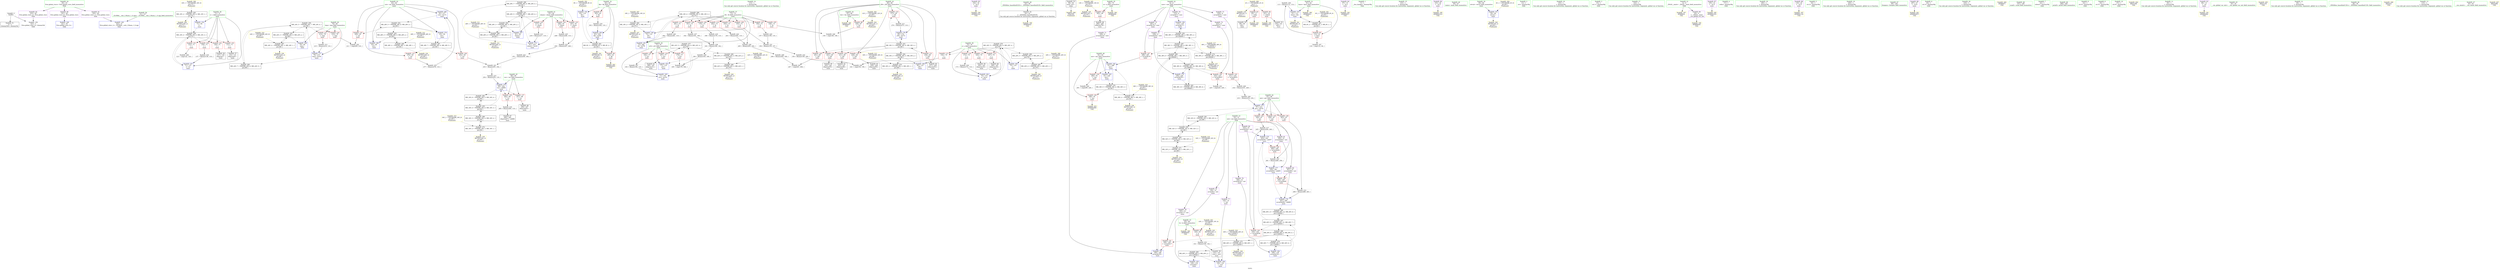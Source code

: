 digraph "SVFG" {
	label="SVFG";

	Node0x55fb42111d40 [shape=record,color=grey,label="{NodeID: 0\nNullPtr}"];
	Node0x55fb42111d40 -> Node0x55fb42112150[style=solid];
	Node0x55fb42111d40 -> Node0x55fb42141780[style=solid];
	Node0x55fb42156a00 [shape=record,color=black,label="{NodeID: 263\nMR_16V_2 = PHI(MR_16V_4, MR_16V_1, )\npts\{72 \}\n}"];
	Node0x55fb42156a00 -> Node0x55fb42141af0[style=dashed];
	Node0x55fb42156a00 -> Node0x55fb42165620[style=dashed];
	Node0x55fb42143010 [shape=record,color=blue,label="{NodeID: 180\n83\<--277\ncnt\<--inc73\nmain\n}"];
	Node0x55fb42143010 -> Node0x55fb42153300[style=dashed];
	Node0x55fb4213a8b0 [shape=record,color=red,label="{NodeID: 97\n302\<--63\n\<--kk\nmain\n}"];
	Node0x55fb4213a8b0 -> Node0x55fb42146830[style=solid];
	Node0x55fb421167d0 [shape=record,color=green,label="{NodeID: 14\n114\<--1\n\<--dummyObj\nCan only get source location for instruction, argument, global var or function.}"];
	Node0x55fb4215b400 [shape=record,color=black,label="{NodeID: 277\nMR_22V_5 = PHI(MR_22V_6, MR_22V_4, )\npts\{78 \}\n}"];
	Node0x55fb4215b400 -> Node0x55fb4213fc50[style=dashed];
	Node0x55fb4215b400 -> Node0x55fb4213fd20[style=dashed];
	Node0x55fb4215b400 -> Node0x55fb4213fdf0[style=dashed];
	Node0x55fb4215b400 -> Node0x55fb421423e0[style=dashed];
	Node0x55fb4215b400 -> Node0x55fb4215f500[style=dashed];
	Node0x55fb4213dd00 [shape=record,color=yellow,style=double,label="{NodeID: 194\nAPARM(102)\nCS[]}"];
	Node0x55fb4213b410 [shape=record,color=red,label="{NodeID: 111\n204\<--73\n\<--i8\nmain\n}"];
	Node0x55fb4213b410 -> Node0x55fb42147430[style=solid];
	Node0x55fb421398a0 [shape=record,color=green,label="{NodeID: 28\n43\<--49\n_ZNSt8ios_base4InitD1Ev\<--_ZNSt8ios_base4InitD1Ev_field_insensitive\n}"];
	Node0x55fb421398a0 -> Node0x55fb42112220[style=solid];
	Node0x55fb4215fa00 [shape=record,color=black,label="{NodeID: 291\nMR_24V_3 = PHI(MR_24V_5, MR_24V_2, )\npts\{80 \}\n}"];
	Node0x55fb4215fa00 -> Node0x55fb421424b0[style=dashed];
	Node0x55fb4215fa00 -> Node0x55fb42158200[style=dashed];
	Node0x55fb4213e760 [shape=record,color=yellow,style=double,label="{NodeID: 208\nFRet(58)\nFun[main]}"];
	Node0x55fb421402d0 [shape=record,color=red,label="{NodeID: 125\n209\<--83\n\<--cnt\nmain\n}"];
	Node0x55fb421402d0 -> Node0x55fb42148c30[style=solid];
	Node0x55fb4213a300 [shape=record,color=green,label="{NodeID: 42\n83\<--84\ncnt\<--cnt_field_insensitive\nmain\n}"];
	Node0x55fb4213a300 -> Node0x55fb421402d0[style=solid];
	Node0x55fb4213a300 -> Node0x55fb421403a0[style=solid];
	Node0x55fb4213a300 -> Node0x55fb42140470[style=solid];
	Node0x55fb4213a300 -> Node0x55fb42142650[style=solid];
	Node0x55fb4213a300 -> Node0x55fb421427f0[style=solid];
	Node0x55fb4213a300 -> Node0x55fb42143010[style=solid];
	Node0x55fb42163180 [shape=record,color=yellow,style=double,label="{NodeID: 305\n14V_1 = ENCHI(MR_14V_0)\npts\{70 \}\nFun[main]}"];
	Node0x55fb42163180 -> Node0x55fb4213ab20[style=dashed];
	Node0x55fb42163180 -> Node0x55fb42165540[style=dashed];
	Node0x55fb42146e30 [shape=record,color=grey,label="{NodeID: 222\n251 = Binary(250, 160, )\n}"];
	Node0x55fb42146e30 -> Node0x55fb42146cb0[style=solid];
	Node0x55fb42140e30 [shape=record,color=red,label="{NodeID: 139\n290\<--91\n\<--ans\nmain\n}"];
	Node0x55fb42140e30 -> Node0x55fb42148f30[style=solid];
	Node0x55fb4213ba70 [shape=record,color=black,label="{NodeID: 56\n127\<--126\nidxprom\<--\nmain\n}"];
	Node0x55fb42157520 [shape=record,color=yellow,style=double,label="{NodeID: 319\nRETMU(2V_1)\npts\{1 \}\nFun[main]}"];
	Node0x55fb42148330 [shape=record,color=grey,label="{NodeID: 236\n113 = Binary(112, 114, )\n}"];
	Node0x55fb42148330 -> Node0x55fb42141a20[style=solid];
	Node0x55fb42141a20 [shape=record,color=blue,label="{NodeID: 153\n61\<--113\nkase\<--dec\nmain\n}"];
	Node0x55fb42141a20 -> Node0x55fb42156000[style=dashed];
	Node0x55fb42141a20 -> Node0x55fb421651c0[style=dashed];
	Node0x55fb4213c5d0 [shape=record,color=purple,label="{NodeID: 70\n133\<--8\narrayidx7\<--now\nmain\n}"];
	Node0x55fb4213c5d0 -> Node0x55fb42141c90[style=solid];
	Node0x55fb42165c40 [shape=record,color=yellow,style=double,label="{NodeID: 333\nRETMU(30V_2)\npts\{86 \}\nFun[main]}"];
	Node0x55fb42152900 [shape=record,color=black,label="{NodeID: 250\nMR_24V_5 = PHI(MR_24V_7, MR_24V_4, )\npts\{80 \}\n}"];
	Node0x55fb42152900 -> Node0x55fb4213fec0[style=dashed];
	Node0x55fb42152900 -> Node0x55fb4213ff90[style=dashed];
	Node0x55fb42152900 -> Node0x55fb421428c0[style=dashed];
	Node0x55fb42152900 -> Node0x55fb4215dc00[style=dashed];
	Node0x55fb42152900 -> Node0x55fb4215fa00[style=dashed];
	Node0x55fb42142580 [shape=record,color=blue,label="{NodeID: 167\n81\<--94\nshaon\<--\nmain\n}"];
	Node0x55fb42142580 -> Node0x55fb42152e00[style=dashed];
	Node0x55fb4213d130 [shape=record,color=purple,label="{NodeID: 84\n97\<--15\n\<--.str.1\nmain\n}"];
	Node0x55fb4213d130 -> Node0x55fb4213db60[style=solid];
	Node0x55fb42133af0 [shape=record,color=green,label="{NodeID: 1\n7\<--1\n__dso_handle\<--dummyObj\nGlob }"];
	Node0x55fb42157710 [shape=record,color=black,label="{NodeID: 264\nMR_18V_2 = PHI(MR_18V_4, MR_18V_1, )\npts\{74 \}\n}"];
	Node0x55fb42157710 -> Node0x55fb42141f00[style=dashed];
	Node0x55fb42157710 -> Node0x55fb42165700[style=dashed];
	Node0x55fb421430e0 [shape=record,color=blue,label="{NodeID: 181\n73\<--282\ni8\<--inc76\nmain\n}"];
	Node0x55fb421430e0 -> Node0x55fb4215eb00[style=dashed];
	Node0x55fb4213a980 [shape=record,color=red,label="{NodeID: 98\n140\<--65\n\<--b\nmain\n}"];
	Node0x55fb4213a980 -> Node0x55fb42147eb0[style=solid];
	Node0x55fb421168a0 [shape=record,color=green,label="{NodeID: 15\n124\<--1\n\<--dummyObj\nCan only get source location for instruction, argument, global var or function.}"];
	Node0x55fb4215b900 [shape=record,color=black,label="{NodeID: 278\nMR_40V_7 = PHI(MR_40V_8, MR_40V_6, )\npts\{120000 \}\n}"];
	Node0x55fb4215b900 -> Node0x55fb42142310[style=dashed];
	Node0x55fb4215b900 -> Node0x55fb42154c00[style=dashed];
	Node0x55fb4213ddd0 [shape=record,color=yellow,style=double,label="{NodeID: 195\nAPARM(103)\nCS[]}"];
	Node0x55fb4213b4e0 [shape=record,color=red,label="{NodeID: 112\n281\<--73\n\<--i8\nmain\n}"];
	Node0x55fb4213b4e0 -> Node0x55fb42148930[style=solid];
	Node0x55fb42139930 [shape=record,color=green,label="{NodeID: 29\n56\<--57\nmain\<--main_field_insensitive\n}"];
	Node0x55fb4215ff00 [shape=record,color=black,label="{NodeID: 292\nMR_26V_3 = PHI(MR_26V_5, MR_26V_2, )\npts\{82 \}\n}"];
	Node0x55fb4215ff00 -> Node0x55fb42142580[style=dashed];
	Node0x55fb4215ff00 -> Node0x55fb42158700[style=dashed];
	Node0x55fb4213e820 [shape=record,color=grey,label="{NodeID: 209\n206 = Binary(205, 160, )\n}"];
	Node0x55fb4213e820 -> Node0x55fb42148ab0[style=solid];
	Node0x55fb421403a0 [shape=record,color=red,label="{NodeID: 126\n252\<--83\n\<--cnt\nmain\n}"];
	Node0x55fb421403a0 -> Node0x55fb42146cb0[style=solid];
	Node0x55fb4213a3d0 [shape=record,color=green,label="{NodeID: 43\n85\<--86\nj36\<--j36_field_insensitive\nmain\n}"];
	Node0x55fb4213a3d0 -> Node0x55fb42140540[style=solid];
	Node0x55fb4213a3d0 -> Node0x55fb42140610[style=solid];
	Node0x55fb4213a3d0 -> Node0x55fb421406e0[style=solid];
	Node0x55fb4213a3d0 -> Node0x55fb421407b0[style=solid];
	Node0x55fb4213a3d0 -> Node0x55fb42140880[style=solid];
	Node0x55fb4213a3d0 -> Node0x55fb42140950[style=solid];
	Node0x55fb4213a3d0 -> Node0x55fb42142720[style=solid];
	Node0x55fb4213a3d0 -> Node0x55fb42142f40[style=solid];
	Node0x55fb42163260 [shape=record,color=yellow,style=double,label="{NodeID: 306\n16V_1 = ENCHI(MR_16V_0)\npts\{72 \}\nFun[main]}"];
	Node0x55fb42163260 -> Node0x55fb42156a00[style=dashed];
	Node0x55fb42146fb0 [shape=record,color=grey,label="{NodeID: 223\n250 = Binary(247, 249, )\n}"];
	Node0x55fb42146fb0 -> Node0x55fb42146e30[style=solid];
	Node0x55fb42140f00 [shape=record,color=red,label="{NodeID: 140\n296\<--91\n\<--ans\nmain\n}"];
	Node0x55fb42140f00 -> Node0x55fb4213e450[style=solid];
	Node0x55fb4213bb40 [shape=record,color=black,label="{NodeID: 57\n132\<--131\nidxprom6\<--\nmain\n}"];
	Node0x55fb42157630 [shape=record,color=yellow,style=double,label="{NodeID: 320\nRETMU(4V_2)\npts\{60 \}\nFun[main]}"];
	Node0x55fb421484b0 [shape=record,color=grey,label="{NodeID: 237\n182 = Binary(181, 160, )\n}"];
	Node0x55fb421484b0 -> Node0x55fb42148630[style=solid];
	Node0x55fb42141af0 [shape=record,color=blue,label="{NodeID: 154\n71\<--94\ni\<--\nmain\n}"];
	Node0x55fb42141af0 -> Node0x55fb42155100[style=dashed];
	Node0x55fb4213c6a0 [shape=record,color=purple,label="{NodeID: 71\n169\<--8\narrayidx19\<--now\nmain\n}"];
	Node0x55fb4213c6a0 -> Node0x55fb421420a0[style=solid];
	Node0x55fb42165d20 [shape=record,color=yellow,style=double,label="{NodeID: 334\nRETMU(32V_2)\npts\{88 \}\nFun[main]}"];
	Node0x55fb42152e00 [shape=record,color=black,label="{NodeID: 251\nMR_26V_5 = PHI(MR_26V_7, MR_26V_4, )\npts\{82 \}\n}"];
	Node0x55fb42152e00 -> Node0x55fb42140060[style=dashed];
	Node0x55fb42152e00 -> Node0x55fb42142990[style=dashed];
	Node0x55fb42152e00 -> Node0x55fb4215e100[style=dashed];
	Node0x55fb42152e00 -> Node0x55fb4215ff00[style=dashed];
	Node0x55fb42142650 [shape=record,color=blue,label="{NodeID: 168\n83\<--94\ncnt\<--\nmain\n}"];
	Node0x55fb42142650 -> Node0x55fb42153300[style=dashed];
	Node0x55fb4213d200 [shape=record,color=purple,label="{NodeID: 85\n102\<--18\n\<--.str.2\nmain\n}"];
	Node0x55fb4213d200 -> Node0x55fb4213dd00[style=solid];
	Node0x55fb42111c20 [shape=record,color=green,label="{NodeID: 2\n13\<--1\n.str\<--dummyObj\nGlob }"];
	Node0x55fb42157800 [shape=record,color=black,label="{NodeID: 265\nMR_20V_2 = PHI(MR_20V_3, MR_20V_1, )\npts\{76 \}\n}"];
	Node0x55fb42157800 -> Node0x55fb4215f000[style=dashed];
	Node0x55fb42157800 -> Node0x55fb421657e0[style=dashed];
	Node0x55fb421431b0 [shape=record,color=blue,label="{NodeID: 182\n91\<--288\nans\<--\nmain\n}"];
	Node0x55fb421431b0 -> Node0x55fb42140e30[style=dashed];
	Node0x55fb421431b0 -> Node0x55fb42143280[style=dashed];
	Node0x55fb421431b0 -> Node0x55fb4215af00[style=dashed];
	Node0x55fb4213aa50 [shape=record,color=red,label="{NodeID: 99\n149\<--67\n\<--lev\nmain\n}"];
	Node0x55fb4213aa50 -> Node0x55fb42149230[style=solid];
	Node0x55fb42116970 [shape=record,color=green,label="{NodeID: 16\n130\<--1\n\<--dummyObj\nCan only get source location for instruction, argument, global var or function.}"];
	Node0x55fb4215be00 [shape=record,color=black,label="{NodeID: 279\nMR_20V_5 = PHI(MR_20V_6, MR_20V_4, )\npts\{76 \}\n}"];
	Node0x55fb4215be00 -> Node0x55fb4213b5b0[style=dashed];
	Node0x55fb4215be00 -> Node0x55fb4213b680[style=dashed];
	Node0x55fb4215be00 -> Node0x55fb4213b750[style=dashed];
	Node0x55fb4215be00 -> Node0x55fb4213fb80[style=dashed];
	Node0x55fb4215be00 -> Node0x55fb42142170[style=dashed];
	Node0x55fb4215be00 -> Node0x55fb4215f000[style=dashed];
	Node0x55fb4213dea0 [shape=record,color=yellow,style=double,label="{NodeID: 196\nAPARM(101)\nCS[]}"];
	Node0x55fb4213b5b0 [shape=record,color=red,label="{NodeID: 113\n154\<--75\n\<--j\nmain\n}"];
	Node0x55fb4213b5b0 -> Node0x55fb421490b0[style=solid];
	Node0x55fb421399c0 [shape=record,color=green,label="{NodeID: 30\n59\<--60\nretval\<--retval_field_insensitive\nmain\n}"];
	Node0x55fb421399c0 -> Node0x55fb42141880[style=solid];
	Node0x55fb42160400 [shape=record,color=black,label="{NodeID: 293\nMR_28V_3 = PHI(MR_28V_5, MR_28V_2, )\npts\{84 \}\n}"];
	Node0x55fb42160400 -> Node0x55fb42142650[style=dashed];
	Node0x55fb42160400 -> Node0x55fb42158c00[style=dashed];
	Node0x55fb4213e9a0 [shape=record,color=grey,label="{NodeID: 210\n261 = Binary(260, 256, )\n}"];
	Node0x55fb4213e9a0 -> Node0x55fb42142da0[style=solid];
	Node0x55fb42140470 [shape=record,color=red,label="{NodeID: 127\n276\<--83\n\<--cnt\nmain\n}"];
	Node0x55fb42140470 -> Node0x55fb421481b0[style=solid];
	Node0x55fb4213a4a0 [shape=record,color=green,label="{NodeID: 44\n87\<--88\nper\<--per_field_insensitive\nmain\n}"];
	Node0x55fb4213a4a0 -> Node0x55fb42140a20[style=solid];
	Node0x55fb4213a4a0 -> Node0x55fb42140af0[style=solid];
	Node0x55fb4213a4a0 -> Node0x55fb42140bc0[style=solid];
	Node0x55fb4213a4a0 -> Node0x55fb42142a60[style=solid];
	Node0x55fb42163340 [shape=record,color=yellow,style=double,label="{NodeID: 307\n18V_1 = ENCHI(MR_18V_0)\npts\{74 \}\nFun[main]}"];
	Node0x55fb42163340 -> Node0x55fb42157710[style=dashed];
	Node0x55fb42147130 [shape=record,color=grey,label="{NodeID: 224\n203 = Binary(202, 110, )\n}"];
	Node0x55fb42147130 -> Node0x55fb42147430[style=solid];
	Node0x55fb42140fd0 [shape=record,color=red,label="{NodeID: 141\n166\<--165\n\<--arrayidx17\nmain\n}"];
	Node0x55fb42140fd0 -> Node0x55fb421420a0[style=solid];
	Node0x55fb4213bc10 [shape=record,color=black,label="{NodeID: 58\n143\<--141\nconv\<--mul\nmain\n}"];
	Node0x55fb4213bc10 -> Node0x55fb42141e30[style=solid];
	Node0x55fb421651c0 [shape=record,color=yellow,style=double,label="{NodeID: 321\nRETMU(6V_3)\npts\{62 \}\nFun[main]}"];
	Node0x55fb42148630 [shape=record,color=grey,label="{NodeID: 238\n183 = Binary(180, 182, )\n}"];
	Node0x55fb42148630 -> Node0x55fb421487b0[style=solid];
	Node0x55fb42141bc0 [shape=record,color=blue,label="{NodeID: 155\n128\<--130\narrayidx\<--\nmain\n}"];
	Node0x55fb42141bc0 -> Node0x55fb42155b00[style=dashed];
	Node0x55fb4213c770 [shape=record,color=purple,label="{NodeID: 72\n223\<--8\narrayidx47\<--now\nmain\n}"];
	Node0x55fb4213c770 -> Node0x55fb421410a0[style=solid];
	Node0x55fb42165e00 [shape=record,color=yellow,style=double,label="{NodeID: 335\nRETMU(34V_2)\npts\{90 \}\nFun[main]}"];
	Node0x55fb42153300 [shape=record,color=black,label="{NodeID: 252\nMR_28V_5 = PHI(MR_28V_8, MR_28V_4, )\npts\{84 \}\n}"];
	Node0x55fb42153300 -> Node0x55fb421402d0[style=dashed];
	Node0x55fb42153300 -> Node0x55fb421427f0[style=dashed];
	Node0x55fb42153300 -> Node0x55fb4215e600[style=dashed];
	Node0x55fb42153300 -> Node0x55fb42160400[style=dashed];
	Node0x55fb42142720 [shape=record,color=blue,label="{NodeID: 169\n85\<--110\nj36\<--\nmain\n}"];
	Node0x55fb42142720 -> Node0x55fb42153800[style=dashed];
	Node0x55fb4213d2d0 [shape=record,color=purple,label="{NodeID: 86\n103\<--20\n\<--.str.3\nmain\n}"];
	Node0x55fb4213d2d0 -> Node0x55fb4213ddd0[style=solid];
	Node0x55fb42112360 [shape=record,color=green,label="{NodeID: 3\n15\<--1\n.str.1\<--dummyObj\nGlob }"];
	Node0x55fb42157d00 [shape=record,color=black,label="{NodeID: 266\nMR_22V_2 = PHI(MR_22V_3, MR_22V_1, )\npts\{78 \}\n}"];
	Node0x55fb42157d00 -> Node0x55fb4215f500[style=dashed];
	Node0x55fb42157d00 -> Node0x55fb421658c0[style=dashed];
	Node0x55fb42143280 [shape=record,color=blue,label="{NodeID: 183\n91\<--226\nans\<--\nmain\n}"];
	Node0x55fb42143280 -> Node0x55fb4215af00[style=dashed];
	Node0x55fb4213ab20 [shape=record,color=red,label="{NodeID: 100\n285\<--69\n\<--n\nmain\n}"];
	Node0x55fb4213ab20 -> Node0x55fb4213c430[style=solid];
	Node0x55fb42116a40 [shape=record,color=green,label="{NodeID: 17\n142\<--1\n\<--dummyObj\nCan only get source location for instruction, argument, global var or function.}"];
	Node0x55fb4215c300 [shape=record,color=black,label="{NodeID: 280\nMR_38V_6 = PHI(MR_38V_7, MR_38V_5, )\npts\{90000 \}\n}"];
	Node0x55fb4215c300 -> Node0x55fb421420a0[style=dashed];
	Node0x55fb4215c300 -> Node0x55fb42154700[style=dashed];
	Node0x55fb4213df70 [shape=record,color=yellow,style=double,label="{NodeID: 197\nAPARM(4)\nCS[]}"];
	Node0x55fb4213b680 [shape=record,color=red,label="{NodeID: 114\n163\<--75\n\<--j\nmain\n}"];
	Node0x55fb4213b680 -> Node0x55fb4213bce0[style=solid];
	Node0x55fb42139a50 [shape=record,color=green,label="{NodeID: 31\n61\<--62\nkase\<--kase_field_insensitive\nmain\n}"];
	Node0x55fb42139a50 -> Node0x55fb4213da50[style=solid];
	Node0x55fb42139a50 -> Node0x55fb42141a20[style=solid];
	Node0x55fb42139a50 -> Node0x55fb421434f0[style=solid];
	Node0x55fb42160900 [shape=record,color=black,label="{NodeID: 294\nMR_30V_3 = PHI(MR_30V_5, MR_30V_2, )\npts\{86 \}\n}"];
	Node0x55fb42160900 -> Node0x55fb42142720[style=dashed];
	Node0x55fb42160900 -> Node0x55fb42159100[style=dashed];
	Node0x55fb42145db0 [shape=record,color=grey,label="{NodeID: 211\n274 = Binary(273, 110, )\n}"];
	Node0x55fb42145db0 -> Node0x55fb42142f40[style=solid];
	Node0x55fb42140540 [shape=record,color=red,label="{NodeID: 128\n201\<--85\n\<--j36\nmain\n}"];
	Node0x55fb42140540 -> Node0x55fb42148ab0[style=solid];
	Node0x55fb4213a570 [shape=record,color=green,label="{NodeID: 45\n89\<--90\nvar\<--var_field_insensitive\nmain\n}"];
	Node0x55fb4213a570 -> Node0x55fb42140c90[style=solid];
	Node0x55fb4213a570 -> Node0x55fb42140d60[style=solid];
	Node0x55fb4213a570 -> Node0x55fb42142cd0[style=solid];
	Node0x55fb42163420 [shape=record,color=yellow,style=double,label="{NodeID: 308\n20V_1 = ENCHI(MR_20V_0)\npts\{76 \}\nFun[main]}"];
	Node0x55fb42163420 -> Node0x55fb42157800[style=dashed];
	Node0x55fb421472b0 [shape=record,color=grey,label="{NodeID: 225\n249 = Binary(248, 110, )\n}"];
	Node0x55fb421472b0 -> Node0x55fb42146fb0[style=solid];
	Node0x55fb421410a0 [shape=record,color=red,label="{NodeID: 142\n224\<--223\n\<--arrayidx47\nmain\n}"];
	Node0x55fb421410a0 -> Node0x55fb42148db0[style=solid];
	Node0x55fb4213bce0 [shape=record,color=black,label="{NodeID: 59\n164\<--163\nidxprom16\<--\nmain\n}"];
	Node0x55fb421652a0 [shape=record,color=yellow,style=double,label="{NodeID: 322\nRETMU(8V_3)\npts\{64 \}\nFun[main]}"];
	Node0x55fb421487b0 [shape=record,color=grey,label="{NodeID: 239\n184 = Binary(183, 160, )\n}"];
	Node0x55fb421487b0 -> Node0x55fb4213eb70[style=solid];
	Node0x55fb42141c90 [shape=record,color=blue,label="{NodeID: 156\n133\<--130\narrayidx7\<--\nmain\n}"];
	Node0x55fb42141c90 -> Node0x55fb42155600[style=dashed];
	Node0x55fb4213c840 [shape=record,color=purple,label="{NodeID: 73\n230\<--8\narrayidx51\<--now\nmain\n}"];
	Node0x55fb4213c840 -> Node0x55fb42141170[style=solid];
	Node0x55fb42165ee0 [shape=record,color=yellow,style=double,label="{NodeID: 336\nRETMU(36V_2)\npts\{92 \}\nFun[main]}"];
	Node0x55fb42153800 [shape=record,color=black,label="{NodeID: 253\nMR_30V_5 = PHI(MR_30V_6, MR_30V_4, )\npts\{86 \}\n}"];
	Node0x55fb42153800 -> Node0x55fb42140540[style=dashed];
	Node0x55fb42153800 -> Node0x55fb42140610[style=dashed];
	Node0x55fb42153800 -> Node0x55fb421406e0[style=dashed];
	Node0x55fb42153800 -> Node0x55fb421407b0[style=dashed];
	Node0x55fb42153800 -> Node0x55fb42140880[style=dashed];
	Node0x55fb42153800 -> Node0x55fb42140950[style=dashed];
	Node0x55fb42153800 -> Node0x55fb42142f40[style=dashed];
	Node0x55fb42153800 -> Node0x55fb42160900[style=dashed];
	Node0x55fb421427f0 [shape=record,color=blue,label="{NodeID: 170\n83\<--94\ncnt\<--\nmain\n}"];
	Node0x55fb421427f0 -> Node0x55fb4215e600[style=dashed];
	Node0x55fb4213d3a0 [shape=record,color=purple,label="{NodeID: 87\n105\<--23\n\<--.str.4\nmain\n}"];
	Node0x55fb4213d3a0 -> Node0x55fb42143420[style=solid];
	Node0x55fb42115c60 [shape=record,color=green,label="{NodeID: 4\n17\<--1\nstdin\<--dummyObj\nGlob }"];
	Node0x55fb42158200 [shape=record,color=black,label="{NodeID: 267\nMR_24V_2 = PHI(MR_24V_3, MR_24V_1, )\npts\{80 \}\n}"];
	Node0x55fb42158200 -> Node0x55fb4215fa00[style=dashed];
	Node0x55fb42158200 -> Node0x55fb421659a0[style=dashed];
	Node0x55fb42143350 [shape=record,color=blue,label="{NodeID: 184\n63\<--303\nkk\<--inc85\nmain\n}"];
	Node0x55fb42143350 -> Node0x55fb42156500[style=dashed];
	Node0x55fb4213abf0 [shape=record,color=red,label="{NodeID: 101\n122\<--71\n\<--i\nmain\n}"];
	Node0x55fb4213abf0 -> Node0x55fb42149530[style=solid];
	Node0x55fb42116b10 [shape=record,color=green,label="{NodeID: 18\n160\<--1\n\<--dummyObj\nCan only get source location for instruction, argument, global var or function.}"];
	Node0x55fb4215c800 [shape=record,color=black,label="{NodeID: 281\nMR_32V_6 = PHI(MR_32V_5, MR_32V_4, )\npts\{88 \}\n}"];
	Node0x55fb4215c800 -> Node0x55fb42153d00[style=dashed];
	Node0x55fb4213e040 [shape=record,color=yellow,style=double,label="{NodeID: 198\nAPARM(42)\nCS[]}"];
	Node0x55fb4213b750 [shape=record,color=red,label="{NodeID: 115\n167\<--75\n\<--j\nmain\n}"];
	Node0x55fb4213b750 -> Node0x55fb4213bdb0[style=solid];
	Node0x55fb42139ae0 [shape=record,color=green,label="{NodeID: 32\n63\<--64\nkk\<--kk_field_insensitive\nmain\n}"];
	Node0x55fb42139ae0 -> Node0x55fb4213a7e0[style=solid];
	Node0x55fb42139ae0 -> Node0x55fb4213a8b0[style=solid];
	Node0x55fb42139ae0 -> Node0x55fb42141950[style=solid];
	Node0x55fb42139ae0 -> Node0x55fb42143350[style=solid];
	Node0x55fb42160e00 [shape=record,color=black,label="{NodeID: 295\nMR_32V_3 = PHI(MR_32V_4, MR_32V_2, )\npts\{88 \}\n}"];
	Node0x55fb42160e00 -> Node0x55fb42153d00[style=dashed];
	Node0x55fb42160e00 -> Node0x55fb42159600[style=dashed];
	Node0x55fb42145f30 [shape=record,color=grey,label="{NodeID: 212\n215 = Binary(214, 110, )\n}"];
	Node0x55fb42145f30 -> Node0x55fb421428c0[style=solid];
	Node0x55fb42140610 [shape=record,color=red,label="{NodeID: 129\n221\<--85\n\<--j36\nmain\n}"];
	Node0x55fb42140610 -> Node0x55fb4213bf50[style=solid];
	Node0x55fb4213a640 [shape=record,color=green,label="{NodeID: 46\n91\<--92\nans\<--ans_field_insensitive\nmain\n}"];
	Node0x55fb4213a640 -> Node0x55fb42140e30[style=solid];
	Node0x55fb4213a640 -> Node0x55fb42140f00[style=solid];
	Node0x55fb4213a640 -> Node0x55fb421431b0[style=solid];
	Node0x55fb4213a640 -> Node0x55fb42143280[style=solid];
	Node0x55fb42163500 [shape=record,color=yellow,style=double,label="{NodeID: 309\n22V_1 = ENCHI(MR_22V_0)\npts\{78 \}\nFun[main]}"];
	Node0x55fb42163500 -> Node0x55fb42157d00[style=dashed];
	Node0x55fb42147430 [shape=record,color=grey,label="{NodeID: 226\n205 = Binary(203, 204, )\n}"];
	Node0x55fb42147430 -> Node0x55fb4213e820[style=solid];
	Node0x55fb42141170 [shape=record,color=red,label="{NodeID: 143\n231\<--230\n\<--arrayidx51\nmain\n}"];
	Node0x55fb42141170 -> Node0x55fb42147730[style=solid];
	Node0x55fb4213bdb0 [shape=record,color=black,label="{NodeID: 60\n168\<--167\nidxprom18\<--\nmain\n}"];
	Node0x55fb42165380 [shape=record,color=yellow,style=double,label="{NodeID: 323\nRETMU(10V_1)\npts\{66 \}\nFun[main]}"];
	Node0x55fb42148930 [shape=record,color=grey,label="{NodeID: 240\n282 = Binary(281, 110, )\n}"];
	Node0x55fb42148930 -> Node0x55fb421430e0[style=solid];
	Node0x55fb42141d60 [shape=record,color=blue,label="{NodeID: 157\n71\<--137\ni\<--inc\nmain\n}"];
	Node0x55fb42141d60 -> Node0x55fb42155100[style=dashed];
	Node0x55fb4213c910 [shape=record,color=purple,label="{NodeID: 74\n238\<--8\narrayidx54\<--now\nmain\n}"];
	Node0x55fb4213c910 -> Node0x55fb42142b30[style=solid];
	Node0x55fb42165fc0 [shape=record,color=yellow,style=double,label="{NodeID: 337\nRETMU(38V_2)\npts\{90000 \}\nFun[main]}"];
	Node0x55fb42153d00 [shape=record,color=black,label="{NodeID: 254\nMR_32V_4 = PHI(MR_32V_6, MR_32V_3, )\npts\{88 \}\n}"];
	Node0x55fb42153d00 -> Node0x55fb42142a60[style=dashed];
	Node0x55fb42153d00 -> Node0x55fb4215c800[style=dashed];
	Node0x55fb42153d00 -> Node0x55fb42160e00[style=dashed];
	Node0x55fb421428c0 [shape=record,color=blue,label="{NodeID: 171\n79\<--215\ntmp\<--inc44\nmain\n}"];
	Node0x55fb421428c0 -> Node0x55fb4215dc00[style=dashed];
	Node0x55fb4213d470 [shape=record,color=purple,label="{NodeID: 88\n118\<--25\n\<--.str.5\nmain\n}"];
	Node0x55fb4213d470 -> Node0x55fb421435c0[style=solid];
	Node0x55fb42115cf0 [shape=record,color=green,label="{NodeID: 5\n18\<--1\n.str.2\<--dummyObj\nGlob }"];
	Node0x55fb42158700 [shape=record,color=black,label="{NodeID: 268\nMR_26V_2 = PHI(MR_26V_3, MR_26V_1, )\npts\{82 \}\n}"];
	Node0x55fb42158700 -> Node0x55fb4215ff00[style=dashed];
	Node0x55fb42158700 -> Node0x55fb42165a80[style=dashed];
	Node0x55fb42143420 [shape=record,color=yellow,style=double,label="{NodeID: 185\nAPARM(105)\nCS[]}"];
	Node0x55fb4213acc0 [shape=record,color=red,label="{NodeID: 102\n126\<--71\n\<--i\nmain\n}"];
	Node0x55fb4213acc0 -> Node0x55fb4213ba70[style=solid];
	Node0x55fb42116be0 [shape=record,color=green,label="{NodeID: 19\n226\<--1\n\<--dummyObj\nCan only get source location for instruction, argument, global var or function.}"];
	Node0x55fb4215cd00 [shape=record,color=black,label="{NodeID: 282\nMR_34V_6 = PHI(MR_34V_5, MR_34V_4, )\npts\{90 \}\n}"];
	Node0x55fb4215cd00 -> Node0x55fb42154200[style=dashed];
	Node0x55fb4213e110 [shape=record,color=yellow,style=double,label="{NodeID: 199\nAPARM(40)\nCS[]}"];
	Node0x55fb4213fb80 [shape=record,color=red,label="{NodeID: 116\n172\<--75\n\<--j\nmain\n}"];
	Node0x55fb4213fb80 -> Node0x55fb42147a30[style=solid];
	Node0x55fb42139bb0 [shape=record,color=green,label="{NodeID: 33\n65\<--66\nb\<--b_field_insensitive\nmain\n}"];
	Node0x55fb42139bb0 -> Node0x55fb4213a980[style=solid];
	Node0x55fb42139bb0 -> Node0x55fb42143690[style=solid];
	Node0x55fb42161300 [shape=record,color=black,label="{NodeID: 296\nMR_34V_3 = PHI(MR_34V_4, MR_34V_2, )\npts\{90 \}\n}"];
	Node0x55fb42161300 -> Node0x55fb42154200[style=dashed];
	Node0x55fb42161300 -> Node0x55fb42159b00[style=dashed];
	Node0x55fb421460b0 [shape=record,color=grey,label="{NodeID: 213\n218 = Binary(217, 110, )\n}"];
	Node0x55fb421460b0 -> Node0x55fb42142990[style=solid];
	Node0x55fb421406e0 [shape=record,color=red,label="{NodeID: 130\n228\<--85\n\<--j36\nmain\n}"];
	Node0x55fb421406e0 -> Node0x55fb4213c020[style=solid];
	Node0x55fb4213a710 [shape=record,color=green,label="{NodeID: 47\n99\<--100\nfreopen\<--freopen_field_insensitive\n}"];
	Node0x55fb421635e0 [shape=record,color=yellow,style=double,label="{NodeID: 310\n24V_1 = ENCHI(MR_24V_0)\npts\{80 \}\nFun[main]}"];
	Node0x55fb421635e0 -> Node0x55fb42158200[style=dashed];
	Node0x55fb421475b0 [shape=record,color=grey,label="{NodeID: 227\n193 = Binary(192, 110, )\n}"];
	Node0x55fb421475b0 -> Node0x55fb421423e0[style=solid];
	Node0x55fb42141240 [shape=record,color=red,label="{NodeID: 144\n244\<--243\n\<--arrayidx56\nmain\n}"];
	Node0x55fb42141240 -> Node0x55fb421466b0[style=solid];
	Node0x55fb4213be80 [shape=record,color=black,label="{NodeID: 61\n188\<--187\nidxprom31\<--\nmain\n}"];
	Node0x55fb42165460 [shape=record,color=yellow,style=double,label="{NodeID: 324\nRETMU(12V_1)\npts\{68 \}\nFun[main]}"];
	Node0x55fb42148ab0 [shape=record,color=grey,label="{NodeID: 241\n207 = cmp(201, 206, )\n}"];
	Node0x55fb42141e30 [shape=record,color=blue,label="{NodeID: 158\n144\<--143\n\<--conv\nmain\n}"];
	Node0x55fb42141e30 -> Node0x55fb42161d00[style=dashed];
	Node0x55fb4213c9e0 [shape=record,color=purple,label="{NodeID: 75\n287\<--8\narrayidx79\<--now\nmain\n}"];
	Node0x55fb4213c9e0 -> Node0x55fb421414b0[style=solid];
	Node0x55fb421660a0 [shape=record,color=yellow,style=double,label="{NodeID: 338\nRETMU(40V_2)\npts\{120000 \}\nFun[main]}"];
	Node0x55fb42154200 [shape=record,color=black,label="{NodeID: 255\nMR_34V_4 = PHI(MR_34V_6, MR_34V_3, )\npts\{90 \}\n}"];
	Node0x55fb42154200 -> Node0x55fb42142cd0[style=dashed];
	Node0x55fb42154200 -> Node0x55fb4215cd00[style=dashed];
	Node0x55fb42154200 -> Node0x55fb42161300[style=dashed];
	Node0x55fb42142990 [shape=record,color=blue,label="{NodeID: 172\n81\<--218\nshaon\<--inc45\nmain\n}"];
	Node0x55fb42142990 -> Node0x55fb4215e100[style=dashed];
	Node0x55fb4213d540 [shape=record,color=purple,label="{NodeID: 89\n297\<--27\n\<--.str.6\nmain\n}"];
	Node0x55fb4213d540 -> Node0x55fb4213e2b0[style=solid];
	Node0x55fb42112680 [shape=record,color=green,label="{NodeID: 6\n20\<--1\n.str.3\<--dummyObj\nGlob }"];
	Node0x55fb42158c00 [shape=record,color=black,label="{NodeID: 269\nMR_28V_2 = PHI(MR_28V_3, MR_28V_1, )\npts\{84 \}\n}"];
	Node0x55fb42158c00 -> Node0x55fb42160400[style=dashed];
	Node0x55fb42158c00 -> Node0x55fb42165b60[style=dashed];
	Node0x55fb421434f0 [shape=record,color=yellow,style=double,label="{NodeID: 186\nAPARM(61)\nCS[]}"];
	Node0x55fb4213ad90 [shape=record,color=red,label="{NodeID: 103\n131\<--71\n\<--i\nmain\n}"];
	Node0x55fb4213ad90 -> Node0x55fb4213bb40[style=solid];
	Node0x55fb42116cb0 [shape=record,color=green,label="{NodeID: 20\n234\<--1\n\<--dummyObj\nCan only get source location for instruction, argument, global var or function.}"];
	Node0x55fb4215d200 [shape=record,color=black,label="{NodeID: 283\nMR_38V_10 = PHI(MR_38V_9, MR_38V_8, )\npts\{90000 \}\n}"];
	Node0x55fb4215d200 -> Node0x55fb42154700[style=dashed];
	Node0x55fb4213e1e0 [shape=record,color=yellow,style=double,label="{NodeID: 200\nAPARM(7)\nCS[]}"];
	Node0x55fb4213fc50 [shape=record,color=red,label="{NodeID: 117\n178\<--77\n\<--j23\nmain\n}"];
	Node0x55fb4213fc50 -> Node0x55fb4213eb70[style=solid];
	Node0x55fb42139c80 [shape=record,color=green,label="{NodeID: 34\n67\<--68\nlev\<--lev_field_insensitive\nmain\n}"];
	Node0x55fb42139c80 -> Node0x55fb4213aa50[style=solid];
	Node0x55fb42139c80 -> Node0x55fb42143760[style=solid];
	Node0x55fb42161800 [shape=record,color=black,label="{NodeID: 297\nMR_38V_5 = PHI(MR_38V_8, MR_38V_3, )\npts\{90000 \}\n}"];
	Node0x55fb42161800 -> Node0x55fb421414b0[style=dashed];
	Node0x55fb42161800 -> Node0x55fb4215a500[style=dashed];
	Node0x55fb42161800 -> Node0x55fb4215c300[style=dashed];
	Node0x55fb42146230 [shape=record,color=grey,label="{NodeID: 214\n269 = Binary(268, 263, )\n}"];
	Node0x55fb42146230 -> Node0x55fb42142e70[style=solid];
	Node0x55fb421407b0 [shape=record,color=red,label="{NodeID: 131\n236\<--85\n\<--j36\nmain\n}"];
	Node0x55fb421407b0 -> Node0x55fb4213c0f0[style=solid];
	Node0x55fb42111ee0 [shape=record,color=green,label="{NodeID: 48\n107\<--108\nscanf\<--scanf_field_insensitive\n}"];
	Node0x55fb421636c0 [shape=record,color=yellow,style=double,label="{NodeID: 311\n26V_1 = ENCHI(MR_26V_0)\npts\{82 \}\nFun[main]}"];
	Node0x55fb421636c0 -> Node0x55fb42158700[style=dashed];
	Node0x55fb42147730 [shape=record,color=grey,label="{NodeID: 228\n232 = Binary(231, 226, )\n}"];
	Node0x55fb42147730 -> Node0x55fb421478b0[style=solid];
	Node0x55fb42141310 [shape=record,color=red,label="{NodeID: 145\n260\<--259\n\<--arrayidx64\nmain\n}"];
	Node0x55fb42141310 -> Node0x55fb4213e9a0[style=solid];
	Node0x55fb4213bf50 [shape=record,color=black,label="{NodeID: 62\n222\<--221\nidxprom46\<--\nmain\n}"];
	Node0x55fb42165540 [shape=record,color=yellow,style=double,label="{NodeID: 325\nRETMU(14V_1)\npts\{70 \}\nFun[main]}"];
	Node0x55fb42148c30 [shape=record,color=grey,label="{NodeID: 242\n211 = cmp(209, 210, )\n}"];
	Node0x55fb42141f00 [shape=record,color=blue,label="{NodeID: 159\n73\<--110\ni8\<--\nmain\n}"];
	Node0x55fb42141f00 -> Node0x55fb4215eb00[style=dashed];
	Node0x55fb4213cab0 [shape=record,color=purple,label="{NodeID: 76\n128\<--10\narrayidx\<--nxt\nmain\n}"];
	Node0x55fb4213cab0 -> Node0x55fb42141bc0[style=solid];
	Node0x55fb42154700 [shape=record,color=black,label="{NodeID: 256\nMR_38V_8 = PHI(MR_38V_10, MR_38V_6, )\npts\{90000 \}\n}"];
	Node0x55fb42154700 -> Node0x55fb421410a0[style=dashed];
	Node0x55fb42154700 -> Node0x55fb42141170[style=dashed];
	Node0x55fb42154700 -> Node0x55fb42142b30[style=dashed];
	Node0x55fb42154700 -> Node0x55fb4215d200[style=dashed];
	Node0x55fb42154700 -> Node0x55fb42161800[style=dashed];
	Node0x55fb42142a60 [shape=record,color=blue,label="{NodeID: 173\n87\<--233\nper\<--div52\nmain\n}"];
	Node0x55fb42142a60 -> Node0x55fb42140a20[style=dashed];
	Node0x55fb42142a60 -> Node0x55fb42140af0[style=dashed];
	Node0x55fb42142a60 -> Node0x55fb42140bc0[style=dashed];
	Node0x55fb42142a60 -> Node0x55fb4215c800[style=dashed];
	Node0x55fb4213d610 [shape=record,color=purple,label="{NodeID: 90\n321\<--29\nllvm.global_ctors_0\<--llvm.global_ctors\nGlob }"];
	Node0x55fb4213d610 -> Node0x55fb42141580[style=solid];
	Node0x55fb42112710 [shape=record,color=green,label="{NodeID: 7\n22\<--1\nstdout\<--dummyObj\nGlob }"];
	Node0x55fb42159100 [shape=record,color=black,label="{NodeID: 270\nMR_30V_2 = PHI(MR_30V_3, MR_30V_1, )\npts\{86 \}\n}"];
	Node0x55fb42159100 -> Node0x55fb42160900[style=dashed];
	Node0x55fb42159100 -> Node0x55fb42165c40[style=dashed];
	Node0x55fb421435c0 [shape=record,color=yellow,style=double,label="{NodeID: 187\nAPARM(118)\nCS[]}"];
	Node0x55fb4213ae60 [shape=record,color=red,label="{NodeID: 104\n136\<--71\n\<--i\nmain\n}"];
	Node0x55fb4213ae60 -> Node0x55fb42148030[style=solid];
	Node0x55fb42116d80 [shape=record,color=green,label="{NodeID: 21\n4\<--6\n_ZStL8__ioinit\<--_ZStL8__ioinit_field_insensitive\nGlob }"];
	Node0x55fb42116d80 -> Node0x55fb4213c500[style=solid];
	Node0x55fb42116d80 -> Node0x55fb4213df70[style=solid];
	Node0x55fb4215d700 [shape=record,color=black,label="{NodeID: 284\nMR_40V_13 = PHI(MR_40V_12, MR_40V_9, )\npts\{120000 \}\n}"];
	Node0x55fb4215d700 -> Node0x55fb42154c00[style=dashed];
	Node0x55fb4213e2b0 [shape=record,color=yellow,style=double,label="{NodeID: 201\nAPARM(297)\nCS[]}"];
	Node0x55fb4213fd20 [shape=record,color=red,label="{NodeID: 118\n187\<--77\n\<--j23\nmain\n}"];
	Node0x55fb4213fd20 -> Node0x55fb4213be80[style=solid];
	Node0x55fb42139d50 [shape=record,color=green,label="{NodeID: 35\n69\<--70\nn\<--n_field_insensitive\nmain\n}"];
	Node0x55fb42139d50 -> Node0x55fb4213ab20[style=solid];
	Node0x55fb42139d50 -> Node0x55fb42143830[style=solid];
	Node0x55fb42161d00 [shape=record,color=black,label="{NodeID: 298\nMR_40V_6 = PHI(MR_40V_9, MR_40V_5, )\npts\{120000 \}\n}"];
	Node0x55fb42161d00 -> Node0x55fb42140fd0[style=dashed];
	Node0x55fb42161d00 -> Node0x55fb4215aa00[style=dashed];
	Node0x55fb42161d00 -> Node0x55fb4215b900[style=dashed];
	Node0x55fb421463b0 [shape=record,color=grey,label="{NodeID: 215\n254 = Binary(253, 110, )\n}"];
	Node0x55fb421463b0 -> Node0x55fb42142cd0[style=solid];
	Node0x55fb42140880 [shape=record,color=red,label="{NodeID: 132\n241\<--85\n\<--j36\nmain\n}"];
	Node0x55fb42140880 -> Node0x55fb4213c1c0[style=solid];
	Node0x55fb42111fb0 [shape=record,color=green,label="{NodeID: 49\n299\<--300\nprintf\<--printf_field_insensitive\n}"];
	Node0x55fb42156f00 [shape=record,color=yellow,style=double,label="{NodeID: 312\n28V_1 = ENCHI(MR_28V_0)\npts\{84 \}\nFun[main]}"];
	Node0x55fb42156f00 -> Node0x55fb42158c00[style=dashed];
	Node0x55fb421478b0 [shape=record,color=grey,label="{NodeID: 229\n233 = Binary(232, 234, )\n}"];
	Node0x55fb421478b0 -> Node0x55fb42142a60[style=solid];
	Node0x55fb421413e0 [shape=record,color=red,label="{NodeID: 146\n268\<--267\n\<--arrayidx68\nmain\n}"];
	Node0x55fb421413e0 -> Node0x55fb42146230[style=solid];
	Node0x55fb4213c020 [shape=record,color=black,label="{NodeID: 63\n229\<--228\nidxprom50\<--\nmain\n}"];
	Node0x55fb42165620 [shape=record,color=yellow,style=double,label="{NodeID: 326\nRETMU(16V_2)\npts\{72 \}\nFun[main]}"];
	Node0x55fb42148db0 [shape=record,color=grey,label="{NodeID: 243\n225 = cmp(224, 226, )\n}"];
	Node0x55fb42141fd0 [shape=record,color=blue,label="{NodeID: 160\n75\<--110\nj\<--\nmain\n}"];
	Node0x55fb42141fd0 -> Node0x55fb4215be00[style=dashed];
	Node0x55fb4213cb80 [shape=record,color=purple,label="{NodeID: 77\n144\<--10\n\<--nxt\nmain\n}"];
	Node0x55fb4213cb80 -> Node0x55fb42141e30[style=solid];
	Node0x55fb42154c00 [shape=record,color=black,label="{NodeID: 257\nMR_40V_9 = PHI(MR_40V_13, MR_40V_7, )\npts\{120000 \}\n}"];
	Node0x55fb42154c00 -> Node0x55fb42141240[style=dashed];
	Node0x55fb42154c00 -> Node0x55fb42142c00[style=dashed];
	Node0x55fb42154c00 -> Node0x55fb4215d700[style=dashed];
	Node0x55fb42154c00 -> Node0x55fb42161d00[style=dashed];
	Node0x55fb42142b30 [shape=record,color=blue,label="{NodeID: 174\n238\<--226\narrayidx54\<--\nmain\n}"];
	Node0x55fb42142b30 -> Node0x55fb4215d200[style=dashed];
	Node0x55fb4213d6e0 [shape=record,color=purple,label="{NodeID: 91\n322\<--29\nllvm.global_ctors_1\<--llvm.global_ctors\nGlob }"];
	Node0x55fb4213d6e0 -> Node0x55fb42141680[style=solid];
	Node0x55fb421127a0 [shape=record,color=green,label="{NodeID: 8\n23\<--1\n.str.4\<--dummyObj\nGlob }"];
	Node0x55fb42159600 [shape=record,color=black,label="{NodeID: 271\nMR_32V_2 = PHI(MR_32V_3, MR_32V_1, )\npts\{88 \}\n}"];
	Node0x55fb42159600 -> Node0x55fb42160e00[style=dashed];
	Node0x55fb42159600 -> Node0x55fb42165d20[style=dashed];
	Node0x55fb42143690 [shape=record,color=yellow,style=double,label="{NodeID: 188\nAPARM(65)\nCS[]}"];
	Node0x55fb4213af30 [shape=record,color=red,label="{NodeID: 105\n148\<--73\n\<--i8\nmain\n}"];
	Node0x55fb4213af30 -> Node0x55fb42149230[style=solid];
	Node0x55fb42116e50 [shape=record,color=green,label="{NodeID: 22\n8\<--9\nnow\<--now_field_insensitive\nGlob }"];
	Node0x55fb42116e50 -> Node0x55fb4213c5d0[style=solid];
	Node0x55fb42116e50 -> Node0x55fb4213c6a0[style=solid];
	Node0x55fb42116e50 -> Node0x55fb4213c770[style=solid];
	Node0x55fb42116e50 -> Node0x55fb4213c840[style=solid];
	Node0x55fb42116e50 -> Node0x55fb4213c910[style=solid];
	Node0x55fb42116e50 -> Node0x55fb4213c9e0[style=solid];
	Node0x55fb4215dc00 [shape=record,color=black,label="{NodeID: 285\nMR_24V_7 = PHI(MR_24V_6, MR_24V_5, )\npts\{80 \}\n}"];
	Node0x55fb4215dc00 -> Node0x55fb42152900[style=dashed];
	Node0x55fb4213e380 [shape=record,color=yellow,style=double,label="{NodeID: 202\nAPARM(295)\nCS[]}"];
	Node0x55fb4213fdf0 [shape=record,color=red,label="{NodeID: 119\n192\<--77\n\<--j23\nmain\n}"];
	Node0x55fb4213fdf0 -> Node0x55fb421475b0[style=solid];
	Node0x55fb42139e20 [shape=record,color=green,label="{NodeID: 36\n71\<--72\ni\<--i_field_insensitive\nmain\n}"];
	Node0x55fb42139e20 -> Node0x55fb4213abf0[style=solid];
	Node0x55fb42139e20 -> Node0x55fb4213acc0[style=solid];
	Node0x55fb42139e20 -> Node0x55fb4213ad90[style=solid];
	Node0x55fb42139e20 -> Node0x55fb4213ae60[style=solid];
	Node0x55fb42139e20 -> Node0x55fb42141af0[style=solid];
	Node0x55fb42139e20 -> Node0x55fb42141d60[style=solid];
	Node0x55fb42162200 [shape=record,color=yellow,style=double,label="{NodeID: 299\n2V_1 = ENCHI(MR_2V_0)\npts\{1 \}\nFun[main]}"];
	Node0x55fb42162200 -> Node0x55fb4213d8b0[style=dashed];
	Node0x55fb42162200 -> Node0x55fb4213d980[style=dashed];
	Node0x55fb42162200 -> Node0x55fb42157520[style=dashed];
	Node0x55fb42146530 [shape=record,color=grey,label="{NodeID: 216\n265 = Binary(264, 110, )\n}"];
	Node0x55fb42146530 -> Node0x55fb4213c360[style=solid];
	Node0x55fb42140950 [shape=record,color=red,label="{NodeID: 133\n273\<--85\n\<--j36\nmain\n}"];
	Node0x55fb42140950 -> Node0x55fb42145db0[style=solid];
	Node0x55fb42112080 [shape=record,color=green,label="{NodeID: 50\n31\<--317\n_GLOBAL__sub_I_Shaon_1_0.cpp\<--_GLOBAL__sub_I_Shaon_1_0.cpp_field_insensitive\n}"];
	Node0x55fb42112080 -> Node0x55fb42141680[style=solid];
	Node0x55fb42156fe0 [shape=record,color=yellow,style=double,label="{NodeID: 313\n30V_1 = ENCHI(MR_30V_0)\npts\{86 \}\nFun[main]}"];
	Node0x55fb42156fe0 -> Node0x55fb42159100[style=dashed];
	Node0x55fb42147a30 [shape=record,color=grey,label="{NodeID: 230\n173 = Binary(172, 110, )\n}"];
	Node0x55fb42147a30 -> Node0x55fb42142170[style=solid];
	Node0x55fb421414b0 [shape=record,color=red,label="{NodeID: 147\n288\<--287\n\<--arrayidx79\nmain\n}"];
	Node0x55fb421414b0 -> Node0x55fb421431b0[style=solid];
	Node0x55fb4213c0f0 [shape=record,color=black,label="{NodeID: 64\n237\<--236\nidxprom53\<--\nmain\n}"];
	Node0x55fb42165700 [shape=record,color=yellow,style=double,label="{NodeID: 327\nRETMU(18V_2)\npts\{74 \}\nFun[main]}"];
	Node0x55fb42148f30 [shape=record,color=grey,label="{NodeID: 244\n291 = cmp(290, 226, )\n}"];
	Node0x55fb421420a0 [shape=record,color=blue,label="{NodeID: 161\n169\<--166\narrayidx19\<--\nmain\n}"];
	Node0x55fb421420a0 -> Node0x55fb4215c300[style=dashed];
	Node0x55fb4213cc50 [shape=record,color=purple,label="{NodeID: 78\n165\<--10\narrayidx17\<--nxt\nmain\n}"];
	Node0x55fb4213cc50 -> Node0x55fb42140fd0[style=solid];
	Node0x55fb42155100 [shape=record,color=black,label="{NodeID: 258\nMR_16V_4 = PHI(MR_16V_5, MR_16V_3, )\npts\{72 \}\n}"];
	Node0x55fb42155100 -> Node0x55fb4213abf0[style=dashed];
	Node0x55fb42155100 -> Node0x55fb4213acc0[style=dashed];
	Node0x55fb42155100 -> Node0x55fb4213ad90[style=dashed];
	Node0x55fb42155100 -> Node0x55fb4213ae60[style=dashed];
	Node0x55fb42155100 -> Node0x55fb42141d60[style=dashed];
	Node0x55fb42155100 -> Node0x55fb42156a00[style=dashed];
	Node0x55fb42142c00 [shape=record,color=blue,label="{NodeID: 175\n243\<--245\narrayidx56\<--add57\nmain\n}"];
	Node0x55fb42142c00 -> Node0x55fb42141310[style=dashed];
	Node0x55fb42142c00 -> Node0x55fb42142da0[style=dashed];
	Node0x55fb4213d7b0 [shape=record,color=purple,label="{NodeID: 92\n323\<--29\nllvm.global_ctors_2\<--llvm.global_ctors\nGlob }"];
	Node0x55fb4213d7b0 -> Node0x55fb42141780[style=solid];
	Node0x55fb42112830 [shape=record,color=green,label="{NodeID: 9\n25\<--1\n.str.5\<--dummyObj\nGlob }"];
	Node0x55fb42159b00 [shape=record,color=black,label="{NodeID: 272\nMR_34V_2 = PHI(MR_34V_3, MR_34V_1, )\npts\{90 \}\n}"];
	Node0x55fb42159b00 -> Node0x55fb42161300[style=dashed];
	Node0x55fb42159b00 -> Node0x55fb42165e00[style=dashed];
	Node0x55fb42143760 [shape=record,color=yellow,style=double,label="{NodeID: 189\nAPARM(67)\nCS[]}"];
	Node0x55fb4213b000 [shape=record,color=red,label="{NodeID: 106\n155\<--73\n\<--i8\nmain\n}"];
	Node0x55fb4213b000 -> Node0x55fb42147bb0[style=solid];
	Node0x55fb42116f20 [shape=record,color=green,label="{NodeID: 23\n10\<--12\nnxt\<--nxt_field_insensitive\nGlob }"];
	Node0x55fb42116f20 -> Node0x55fb4213cab0[style=solid];
	Node0x55fb42116f20 -> Node0x55fb4213cb80[style=solid];
	Node0x55fb42116f20 -> Node0x55fb4213cc50[style=solid];
	Node0x55fb42116f20 -> Node0x55fb4213cd20[style=solid];
	Node0x55fb42116f20 -> Node0x55fb4213cdf0[style=solid];
	Node0x55fb42116f20 -> Node0x55fb4213cec0[style=solid];
	Node0x55fb42116f20 -> Node0x55fb4213cf90[style=solid];
	Node0x55fb4215e100 [shape=record,color=black,label="{NodeID: 286\nMR_26V_7 = PHI(MR_26V_6, MR_26V_5, )\npts\{82 \}\n}"];
	Node0x55fb4215e100 -> Node0x55fb42140130[style=dashed];
	Node0x55fb4215e100 -> Node0x55fb42140200[style=dashed];
	Node0x55fb4215e100 -> Node0x55fb42152e00[style=dashed];
	Node0x55fb4213e450 [shape=record,color=yellow,style=double,label="{NodeID: 203\nAPARM(296)\nCS[]}"];
	Node0x55fb4213fec0 [shape=record,color=red,label="{NodeID: 120\n210\<--79\n\<--tmp\nmain\n}"];
	Node0x55fb4213fec0 -> Node0x55fb42148c30[style=solid];
	Node0x55fb42139ef0 [shape=record,color=green,label="{NodeID: 37\n73\<--74\ni8\<--i8_field_insensitive\nmain\n}"];
	Node0x55fb42139ef0 -> Node0x55fb4213af30[style=solid];
	Node0x55fb42139ef0 -> Node0x55fb4213b000[style=solid];
	Node0x55fb42139ef0 -> Node0x55fb4213b0d0[style=solid];
	Node0x55fb42139ef0 -> Node0x55fb4213b1a0[style=solid];
	Node0x55fb42139ef0 -> Node0x55fb4213b270[style=solid];
	Node0x55fb42139ef0 -> Node0x55fb4213b340[style=solid];
	Node0x55fb42139ef0 -> Node0x55fb4213b410[style=solid];
	Node0x55fb42139ef0 -> Node0x55fb4213b4e0[style=solid];
	Node0x55fb42139ef0 -> Node0x55fb42141f00[style=solid];
	Node0x55fb42139ef0 -> Node0x55fb421430e0[style=solid];
	Node0x55fb42162d20 [shape=record,color=yellow,style=double,label="{NodeID: 300\n4V_1 = ENCHI(MR_4V_0)\npts\{60 \}\nFun[main]}"];
	Node0x55fb42162d20 -> Node0x55fb42141880[style=dashed];
	Node0x55fb421466b0 [shape=record,color=grey,label="{NodeID: 217\n245 = Binary(244, 240, )\n}"];
	Node0x55fb421466b0 -> Node0x55fb42142c00[style=solid];
	Node0x55fb42140a20 [shape=record,color=red,label="{NodeID: 134\n240\<--87\n\<--per\nmain\n}"];
	Node0x55fb42140a20 -> Node0x55fb421466b0[style=solid];
	Node0x55fb42112150 [shape=record,color=black,label="{NodeID: 51\n2\<--3\ndummyVal\<--dummyVal\n}"];
	Node0x55fb421570c0 [shape=record,color=yellow,style=double,label="{NodeID: 314\n32V_1 = ENCHI(MR_32V_0)\npts\{88 \}\nFun[main]}"];
	Node0x55fb421570c0 -> Node0x55fb42159600[style=dashed];
	Node0x55fb42147bb0 [shape=record,color=grey,label="{NodeID: 231\n158 = Binary(155, 157, )\n}"];
	Node0x55fb42147bb0 -> Node0x55fb42147d30[style=solid];
	Node0x55fb42141580 [shape=record,color=blue,label="{NodeID: 148\n321\<--30\nllvm.global_ctors_0\<--\nGlob }"];
	Node0x55fb4213c1c0 [shape=record,color=black,label="{NodeID: 65\n242\<--241\nidxprom55\<--\nmain\n}"];
	Node0x55fb421657e0 [shape=record,color=yellow,style=double,label="{NodeID: 328\nRETMU(20V_2)\npts\{76 \}\nFun[main]}"];
	Node0x55fb421490b0 [shape=record,color=grey,label="{NodeID: 245\n161 = cmp(154, 159, )\n}"];
	Node0x55fb42142170 [shape=record,color=blue,label="{NodeID: 162\n75\<--173\nj\<--inc21\nmain\n}"];
	Node0x55fb42142170 -> Node0x55fb4215be00[style=dashed];
	Node0x55fb4213cd20 [shape=record,color=purple,label="{NodeID: 79\n189\<--10\narrayidx32\<--nxt\nmain\n}"];
	Node0x55fb4213cd20 -> Node0x55fb42142310[style=solid];
	Node0x55fb42155600 [shape=record,color=black,label="{NodeID: 259\nMR_38V_3 = PHI(MR_38V_4, MR_38V_2, )\npts\{90000 \}\n}"];
	Node0x55fb42155600 -> Node0x55fb42141c90[style=dashed];
	Node0x55fb42155600 -> Node0x55fb42161800[style=dashed];
	Node0x55fb42142cd0 [shape=record,color=blue,label="{NodeID: 176\n89\<--254\nvar\<--add62\nmain\n}"];
	Node0x55fb42142cd0 -> Node0x55fb42140c90[style=dashed];
	Node0x55fb42142cd0 -> Node0x55fb42140d60[style=dashed];
	Node0x55fb42142cd0 -> Node0x55fb4215cd00[style=dashed];
	Node0x55fb4213d8b0 [shape=record,color=red,label="{NodeID: 93\n95\<--17\n\<--stdin\nmain\n}"];
	Node0x55fb4213d8b0 -> Node0x55fb4213b8d0[style=solid];
	Node0x55fb4213d8b0 -> Node0x55fb4213dc30[style=solid];
	Node0x55fb42115f90 [shape=record,color=green,label="{NodeID: 10\n27\<--1\n.str.6\<--dummyObj\nGlob }"];
	Node0x55fb4215a000 [shape=record,color=black,label="{NodeID: 273\nMR_36V_2 = PHI(MR_36V_5, MR_36V_1, )\npts\{92 \}\n}"];
	Node0x55fb4215a000 -> Node0x55fb421431b0[style=dashed];
	Node0x55fb4215a000 -> Node0x55fb42165ee0[style=dashed];
	Node0x55fb42143830 [shape=record,color=yellow,style=double,label="{NodeID: 190\nAPARM(69)\nCS[]}"];
	Node0x55fb4213b0d0 [shape=record,color=red,label="{NodeID: 107\n156\<--73\n\<--i8\nmain\n}"];
	Node0x55fb4213b0d0 -> Node0x55fb42146b30[style=solid];
	Node0x55fb42116ff0 [shape=record,color=green,label="{NodeID: 24\n29\<--33\nllvm.global_ctors\<--llvm.global_ctors_field_insensitive\nGlob }"];
	Node0x55fb42116ff0 -> Node0x55fb4213d610[style=solid];
	Node0x55fb42116ff0 -> Node0x55fb4213d6e0[style=solid];
	Node0x55fb42116ff0 -> Node0x55fb4213d7b0[style=solid];
	Node0x55fb4215e600 [shape=record,color=black,label="{NodeID: 287\nMR_28V_7 = PHI(MR_28V_6, MR_28V_5, )\npts\{84 \}\n}"];
	Node0x55fb4215e600 -> Node0x55fb421403a0[style=dashed];
	Node0x55fb4215e600 -> Node0x55fb42140470[style=dashed];
	Node0x55fb4215e600 -> Node0x55fb42143010[style=dashed];
	Node0x55fb4213e520 [shape=record,color=yellow,style=double,label="{NodeID: 204\nARet(106)\nCS[]}"];
	Node0x55fb4213ff90 [shape=record,color=red,label="{NodeID: 121\n214\<--79\n\<--tmp\nmain\n}"];
	Node0x55fb4213ff90 -> Node0x55fb42145f30[style=solid];
	Node0x55fb42139fc0 [shape=record,color=green,label="{NodeID: 38\n75\<--76\nj\<--j_field_insensitive\nmain\n}"];
	Node0x55fb42139fc0 -> Node0x55fb4213b5b0[style=solid];
	Node0x55fb42139fc0 -> Node0x55fb4213b680[style=solid];
	Node0x55fb42139fc0 -> Node0x55fb4213b750[style=solid];
	Node0x55fb42139fc0 -> Node0x55fb4213fb80[style=solid];
	Node0x55fb42139fc0 -> Node0x55fb42141fd0[style=solid];
	Node0x55fb42139fc0 -> Node0x55fb42142170[style=solid];
	Node0x55fb42162e00 [shape=record,color=yellow,style=double,label="{NodeID: 301\n6V_1 = ENCHI(MR_6V_0)\npts\{62 \}\nFun[main]}"];
	Node0x55fb42162e00 -> Node0x55fb42156000[style=dashed];
	Node0x55fb42146830 [shape=record,color=grey,label="{NodeID: 218\n303 = Binary(302, 110, )\n}"];
	Node0x55fb42146830 -> Node0x55fb42143350[style=solid];
	Node0x55fb42140af0 [shape=record,color=red,label="{NodeID: 135\n256\<--87\n\<--per\nmain\n}"];
	Node0x55fb42140af0 -> Node0x55fb4213e9a0[style=solid];
	Node0x55fb42112220 [shape=record,color=black,label="{NodeID: 52\n42\<--43\n\<--_ZNSt8ios_base4InitD1Ev\nCan only get source location for instruction, argument, global var or function.}"];
	Node0x55fb42112220 -> Node0x55fb4213e040[style=solid];
	Node0x55fb421571a0 [shape=record,color=yellow,style=double,label="{NodeID: 315\n34V_1 = ENCHI(MR_34V_0)\npts\{90 \}\nFun[main]}"];
	Node0x55fb421571a0 -> Node0x55fb42159b00[style=dashed];
	Node0x55fb42147d30 [shape=record,color=grey,label="{NodeID: 232\n159 = Binary(158, 160, )\n}"];
	Node0x55fb42147d30 -> Node0x55fb421490b0[style=solid];
	Node0x55fb42141680 [shape=record,color=blue,label="{NodeID: 149\n322\<--31\nllvm.global_ctors_1\<--_GLOBAL__sub_I_Shaon_1_0.cpp\nGlob }"];
	Node0x55fb4213c290 [shape=record,color=black,label="{NodeID: 66\n258\<--257\nidxprom63\<--\nmain\n}"];
	Node0x55fb421658c0 [shape=record,color=yellow,style=double,label="{NodeID: 329\nRETMU(22V_2)\npts\{78 \}\nFun[main]}"];
	Node0x55fb42149230 [shape=record,color=grey,label="{NodeID: 246\n150 = cmp(148, 149, )\n}"];
	Node0x55fb42142240 [shape=record,color=blue,label="{NodeID: 163\n77\<--110\nj23\<--\nmain\n}"];
	Node0x55fb42142240 -> Node0x55fb4215b400[style=dashed];
	Node0x55fb4213cdf0 [shape=record,color=purple,label="{NodeID: 80\n243\<--10\narrayidx56\<--nxt\nmain\n}"];
	Node0x55fb4213cdf0 -> Node0x55fb42141240[style=solid];
	Node0x55fb4213cdf0 -> Node0x55fb42142c00[style=solid];
	Node0x55fb42155b00 [shape=record,color=black,label="{NodeID: 260\nMR_40V_3 = PHI(MR_40V_4, MR_40V_2, )\npts\{120000 \}\n}"];
	Node0x55fb42155b00 -> Node0x55fb42141bc0[style=dashed];
	Node0x55fb42155b00 -> Node0x55fb42141e30[style=dashed];
	Node0x55fb42142da0 [shape=record,color=blue,label="{NodeID: 177\n259\<--261\narrayidx64\<--add65\nmain\n}"];
	Node0x55fb42142da0 -> Node0x55fb421413e0[style=dashed];
	Node0x55fb42142da0 -> Node0x55fb42142e70[style=dashed];
	Node0x55fb4213d980 [shape=record,color=red,label="{NodeID: 94\n101\<--22\n\<--stdout\nmain\n}"];
	Node0x55fb4213d980 -> Node0x55fb4213b9a0[style=solid];
	Node0x55fb4213d980 -> Node0x55fb4213dea0[style=solid];
	Node0x55fb42116020 [shape=record,color=green,label="{NodeID: 11\n30\<--1\n\<--dummyObj\nCan only get source location for instruction, argument, global var or function.}"];
	Node0x55fb4215a500 [shape=record,color=black,label="{NodeID: 274\nMR_38V_2 = PHI(MR_38V_5, MR_38V_1, )\npts\{90000 \}\n}"];
	Node0x55fb4215a500 -> Node0x55fb42155600[style=dashed];
	Node0x55fb4215a500 -> Node0x55fb42165fc0[style=dashed];
	Node0x55fb42143900 [shape=record,color=yellow,style=double,label="{NodeID: 191\nAPARM(96)\nCS[]}"];
	Node0x55fb4213b1a0 [shape=record,color=red,label="{NodeID: 108\n179\<--73\n\<--i8\nmain\n}"];
	Node0x55fb4213b1a0 -> Node0x55fb421469b0[style=solid];
	Node0x55fb421396f0 [shape=record,color=green,label="{NodeID: 25\n34\<--35\n__cxx_global_var_init\<--__cxx_global_var_init_field_insensitive\n}"];
	Node0x55fb4215eb00 [shape=record,color=black,label="{NodeID: 288\nMR_18V_4 = PHI(MR_18V_5, MR_18V_3, )\npts\{74 \}\n}"];
	Node0x55fb4215eb00 -> Node0x55fb4213af30[style=dashed];
	Node0x55fb4215eb00 -> Node0x55fb4213b000[style=dashed];
	Node0x55fb4215eb00 -> Node0x55fb4213b0d0[style=dashed];
	Node0x55fb4215eb00 -> Node0x55fb4213b1a0[style=dashed];
	Node0x55fb4215eb00 -> Node0x55fb4213b270[style=dashed];
	Node0x55fb4215eb00 -> Node0x55fb4213b340[style=dashed];
	Node0x55fb4215eb00 -> Node0x55fb4213b410[style=dashed];
	Node0x55fb4215eb00 -> Node0x55fb4213b4e0[style=dashed];
	Node0x55fb4215eb00 -> Node0x55fb421430e0[style=dashed];
	Node0x55fb4215eb00 -> Node0x55fb42157710[style=dashed];
	Node0x55fb4213e5b0 [shape=record,color=yellow,style=double,label="{NodeID: 205\nARet(119)\nCS[]}"];
	Node0x55fb42140060 [shape=record,color=red,label="{NodeID: 122\n217\<--81\n\<--shaon\nmain\n}"];
	Node0x55fb42140060 -> Node0x55fb421460b0[style=solid];
	Node0x55fb4213a090 [shape=record,color=green,label="{NodeID: 39\n77\<--78\nj23\<--j23_field_insensitive\nmain\n}"];
	Node0x55fb4213a090 -> Node0x55fb4213fc50[style=solid];
	Node0x55fb4213a090 -> Node0x55fb4213fd20[style=solid];
	Node0x55fb4213a090 -> Node0x55fb4213fdf0[style=solid];
	Node0x55fb4213a090 -> Node0x55fb42142240[style=solid];
	Node0x55fb4213a090 -> Node0x55fb421423e0[style=solid];
	Node0x55fb42162ee0 [shape=record,color=yellow,style=double,label="{NodeID: 302\n8V_1 = ENCHI(MR_8V_0)\npts\{64 \}\nFun[main]}"];
	Node0x55fb42162ee0 -> Node0x55fb42141950[style=dashed];
	Node0x55fb421469b0 [shape=record,color=grey,label="{NodeID: 219\n180 = Binary(179, 110, )\n}"];
	Node0x55fb421469b0 -> Node0x55fb42148630[style=solid];
	Node0x55fb42140bc0 [shape=record,color=red,label="{NodeID: 136\n263\<--87\n\<--per\nmain\n}"];
	Node0x55fb42140bc0 -> Node0x55fb42146230[style=solid];
	Node0x55fb4213b800 [shape=record,color=black,label="{NodeID: 53\n58\<--94\nmain_ret\<--\nmain\n}"];
	Node0x55fb4213b800 -> Node0x55fb4213e760[style=solid];
	Node0x55fb42157280 [shape=record,color=yellow,style=double,label="{NodeID: 316\n36V_1 = ENCHI(MR_36V_0)\npts\{92 \}\nFun[main]}"];
	Node0x55fb42157280 -> Node0x55fb4215a000[style=dashed];
	Node0x55fb42147eb0 [shape=record,color=grey,label="{NodeID: 233\n141 = Binary(140, 142, )\n}"];
	Node0x55fb42147eb0 -> Node0x55fb4213bc10[style=solid];
	Node0x55fb42141780 [shape=record,color=blue, style = dotted,label="{NodeID: 150\n323\<--3\nllvm.global_ctors_2\<--dummyVal\nGlob }"];
	Node0x55fb4213c360 [shape=record,color=black,label="{NodeID: 67\n266\<--265\nidxprom67\<--add66\nmain\n}"];
	Node0x55fb421659a0 [shape=record,color=yellow,style=double,label="{NodeID: 330\nRETMU(24V_2)\npts\{80 \}\nFun[main]}"];
	Node0x55fb421493b0 [shape=record,color=grey,label="{NodeID: 247\n116 = cmp(112, 94, )\n}"];
	Node0x55fb42142310 [shape=record,color=blue,label="{NodeID: 164\n189\<--130\narrayidx32\<--\nmain\n}"];
	Node0x55fb42142310 -> Node0x55fb4215b900[style=dashed];
	Node0x55fb4213cec0 [shape=record,color=purple,label="{NodeID: 81\n259\<--10\narrayidx64\<--nxt\nmain\n}"];
	Node0x55fb4213cec0 -> Node0x55fb42141310[style=solid];
	Node0x55fb4213cec0 -> Node0x55fb42142da0[style=solid];
	Node0x55fb42156000 [shape=record,color=black,label="{NodeID: 261\nMR_6V_2 = PHI(MR_6V_3, MR_6V_1, )\npts\{62 \}\n}"];
	Node0x55fb42156000 -> Node0x55fb4213da50[style=dashed];
	Node0x55fb42156000 -> Node0x55fb42141a20[style=dashed];
	Node0x55fb42142e70 [shape=record,color=blue,label="{NodeID: 178\n267\<--269\narrayidx68\<--add69\nmain\n}"];
	Node0x55fb42142e70 -> Node0x55fb4215d700[style=dashed];
	Node0x55fb4213da50 [shape=record,color=red,label="{NodeID: 95\n112\<--61\n\<--kase\nmain\n}"];
	Node0x55fb4213da50 -> Node0x55fb42148330[style=solid];
	Node0x55fb4213da50 -> Node0x55fb421493b0[style=solid];
	Node0x55fb421160f0 [shape=record,color=green,label="{NodeID: 12\n94\<--1\n\<--dummyObj\nCan only get source location for instruction, argument, global var or function.}"];
	Node0x55fb4215aa00 [shape=record,color=black,label="{NodeID: 275\nMR_40V_2 = PHI(MR_40V_6, MR_40V_1, )\npts\{120000 \}\n}"];
	Node0x55fb4215aa00 -> Node0x55fb42155b00[style=dashed];
	Node0x55fb4215aa00 -> Node0x55fb421660a0[style=dashed];
	Node0x55fb4213db60 [shape=record,color=yellow,style=double,label="{NodeID: 192\nAPARM(97)\nCS[]}"];
	Node0x55fb4213b270 [shape=record,color=red,label="{NodeID: 109\n181\<--73\n\<--i8\nmain\n}"];
	Node0x55fb4213b270 -> Node0x55fb421484b0[style=solid];
	Node0x55fb42139780 [shape=record,color=green,label="{NodeID: 26\n38\<--39\n_ZNSt8ios_base4InitC1Ev\<--_ZNSt8ios_base4InitC1Ev_field_insensitive\n}"];
	Node0x55fb4215f000 [shape=record,color=black,label="{NodeID: 289\nMR_20V_3 = PHI(MR_20V_5, MR_20V_2, )\npts\{76 \}\n}"];
	Node0x55fb4215f000 -> Node0x55fb42141fd0[style=dashed];
	Node0x55fb4215f000 -> Node0x55fb42157800[style=dashed];
	Node0x55fb4213e640 [shape=record,color=yellow,style=double,label="{NodeID: 206\nARet(41)\nCS[]}"];
	Node0x55fb42140130 [shape=record,color=red,label="{NodeID: 123\n247\<--81\n\<--shaon\nmain\n}"];
	Node0x55fb42140130 -> Node0x55fb42146fb0[style=solid];
	Node0x55fb4213a160 [shape=record,color=green,label="{NodeID: 40\n79\<--80\ntmp\<--tmp_field_insensitive\nmain\n}"];
	Node0x55fb4213a160 -> Node0x55fb4213fec0[style=solid];
	Node0x55fb4213a160 -> Node0x55fb4213ff90[style=solid];
	Node0x55fb4213a160 -> Node0x55fb421424b0[style=solid];
	Node0x55fb4213a160 -> Node0x55fb421428c0[style=solid];
	Node0x55fb42162fc0 [shape=record,color=yellow,style=double,label="{NodeID: 303\n10V_1 = ENCHI(MR_10V_0)\npts\{66 \}\nFun[main]}"];
	Node0x55fb42162fc0 -> Node0x55fb4213a980[style=dashed];
	Node0x55fb42162fc0 -> Node0x55fb42165380[style=dashed];
	Node0x55fb42146b30 [shape=record,color=grey,label="{NodeID: 220\n157 = Binary(156, 110, )\n}"];
	Node0x55fb42146b30 -> Node0x55fb42147bb0[style=solid];
	Node0x55fb42140c90 [shape=record,color=red,label="{NodeID: 137\n257\<--89\n\<--var\nmain\n}"];
	Node0x55fb42140c90 -> Node0x55fb4213c290[style=solid];
	Node0x55fb4213b8d0 [shape=record,color=black,label="{NodeID: 54\n98\<--95\ncall\<--\nmain\n}"];
	Node0x55fb42157360 [shape=record,color=yellow,style=double,label="{NodeID: 317\n38V_1 = ENCHI(MR_38V_0)\npts\{90000 \}\nFun[main]}"];
	Node0x55fb42157360 -> Node0x55fb4215a500[style=dashed];
	Node0x55fb42148030 [shape=record,color=grey,label="{NodeID: 234\n137 = Binary(136, 110, )\n}"];
	Node0x55fb42148030 -> Node0x55fb42141d60[style=solid];
	Node0x55fb42141880 [shape=record,color=blue,label="{NodeID: 151\n59\<--94\nretval\<--\nmain\n}"];
	Node0x55fb42141880 -> Node0x55fb42157630[style=dashed];
	Node0x55fb4213c430 [shape=record,color=black,label="{NodeID: 68\n286\<--285\nidxprom78\<--\nmain\n}"];
	Node0x55fb42165a80 [shape=record,color=yellow,style=double,label="{NodeID: 331\nRETMU(26V_2)\npts\{82 \}\nFun[main]}"];
	Node0x55fb42149530 [shape=record,color=grey,label="{NodeID: 248\n123 = cmp(122, 124, )\n}"];
	Node0x55fb421423e0 [shape=record,color=blue,label="{NodeID: 165\n77\<--193\nj23\<--inc34\nmain\n}"];
	Node0x55fb421423e0 -> Node0x55fb4215b400[style=dashed];
	Node0x55fb4213cf90 [shape=record,color=purple,label="{NodeID: 82\n267\<--10\narrayidx68\<--nxt\nmain\n}"];
	Node0x55fb4213cf90 -> Node0x55fb421413e0[style=solid];
	Node0x55fb4213cf90 -> Node0x55fb42142e70[style=solid];
	Node0x55fb42156500 [shape=record,color=black,label="{NodeID: 262\nMR_8V_3 = PHI(MR_8V_4, MR_8V_2, )\npts\{64 \}\n}"];
	Node0x55fb42156500 -> Node0x55fb4213a7e0[style=dashed];
	Node0x55fb42156500 -> Node0x55fb4213a8b0[style=dashed];
	Node0x55fb42156500 -> Node0x55fb42143350[style=dashed];
	Node0x55fb42156500 -> Node0x55fb421652a0[style=dashed];
	Node0x55fb42142f40 [shape=record,color=blue,label="{NodeID: 179\n85\<--274\nj36\<--inc72\nmain\n}"];
	Node0x55fb42142f40 -> Node0x55fb42153800[style=dashed];
	Node0x55fb4213a7e0 [shape=record,color=red,label="{NodeID: 96\n295\<--63\n\<--kk\nmain\n}"];
	Node0x55fb4213a7e0 -> Node0x55fb4213e380[style=solid];
	Node0x55fb42116700 [shape=record,color=green,label="{NodeID: 13\n110\<--1\n\<--dummyObj\nCan only get source location for instruction, argument, global var or function.}"];
	Node0x55fb4215af00 [shape=record,color=black,label="{NodeID: 276\nMR_36V_5 = PHI(MR_36V_4, MR_36V_3, )\npts\{92 \}\n}"];
	Node0x55fb4215af00 -> Node0x55fb42140f00[style=dashed];
	Node0x55fb4215af00 -> Node0x55fb4215a000[style=dashed];
	Node0x55fb4213dc30 [shape=record,color=yellow,style=double,label="{NodeID: 193\nAPARM(95)\nCS[]}"];
	Node0x55fb4213b340 [shape=record,color=red,label="{NodeID: 110\n202\<--73\n\<--i8\nmain\n}"];
	Node0x55fb4213b340 -> Node0x55fb42147130[style=solid];
	Node0x55fb42139810 [shape=record,color=green,label="{NodeID: 27\n44\<--45\n__cxa_atexit\<--__cxa_atexit_field_insensitive\n}"];
	Node0x55fb4215f500 [shape=record,color=black,label="{NodeID: 290\nMR_22V_3 = PHI(MR_22V_5, MR_22V_2, )\npts\{78 \}\n}"];
	Node0x55fb4215f500 -> Node0x55fb42142240[style=dashed];
	Node0x55fb4215f500 -> Node0x55fb42157d00[style=dashed];
	Node0x55fb4213e6d0 [shape=record,color=yellow,style=double,label="{NodeID: 207\nARet(298)\nCS[]}"];
	Node0x55fb42140200 [shape=record,color=red,label="{NodeID: 124\n248\<--81\n\<--shaon\nmain\n}"];
	Node0x55fb42140200 -> Node0x55fb421472b0[style=solid];
	Node0x55fb4213a230 [shape=record,color=green,label="{NodeID: 41\n81\<--82\nshaon\<--shaon_field_insensitive\nmain\n}"];
	Node0x55fb4213a230 -> Node0x55fb42140060[style=solid];
	Node0x55fb4213a230 -> Node0x55fb42140130[style=solid];
	Node0x55fb4213a230 -> Node0x55fb42140200[style=solid];
	Node0x55fb4213a230 -> Node0x55fb42142580[style=solid];
	Node0x55fb4213a230 -> Node0x55fb42142990[style=solid];
	Node0x55fb421630a0 [shape=record,color=yellow,style=double,label="{NodeID: 304\n12V_1 = ENCHI(MR_12V_0)\npts\{68 \}\nFun[main]}"];
	Node0x55fb421630a0 -> Node0x55fb4213aa50[style=dashed];
	Node0x55fb421630a0 -> Node0x55fb42165460[style=dashed];
	Node0x55fb42146cb0 [shape=record,color=grey,label="{NodeID: 221\n253 = Binary(251, 252, )\n}"];
	Node0x55fb42146cb0 -> Node0x55fb421463b0[style=solid];
	Node0x55fb42140d60 [shape=record,color=red,label="{NodeID: 138\n264\<--89\n\<--var\nmain\n}"];
	Node0x55fb42140d60 -> Node0x55fb42146530[style=solid];
	Node0x55fb4213b9a0 [shape=record,color=black,label="{NodeID: 55\n104\<--101\ncall1\<--\nmain\n}"];
	Node0x55fb42157440 [shape=record,color=yellow,style=double,label="{NodeID: 318\n40V_1 = ENCHI(MR_40V_0)\npts\{120000 \}\nFun[main]}"];
	Node0x55fb42157440 -> Node0x55fb4215aa00[style=dashed];
	Node0x55fb421481b0 [shape=record,color=grey,label="{NodeID: 235\n277 = Binary(276, 110, )\n}"];
	Node0x55fb421481b0 -> Node0x55fb42143010[style=solid];
	Node0x55fb42141950 [shape=record,color=blue,label="{NodeID: 152\n63\<--110\nkk\<--\nmain\n}"];
	Node0x55fb42141950 -> Node0x55fb42156500[style=dashed];
	Node0x55fb4213c500 [shape=record,color=purple,label="{NodeID: 69\n40\<--4\n\<--_ZStL8__ioinit\n__cxx_global_var_init\n}"];
	Node0x55fb4213c500 -> Node0x55fb4213e110[style=solid];
	Node0x55fb42165b60 [shape=record,color=yellow,style=double,label="{NodeID: 332\nRETMU(28V_2)\npts\{84 \}\nFun[main]}"];
	Node0x55fb4213eb70 [shape=record,color=grey,label="{NodeID: 249\n185 = cmp(178, 184, )\n}"];
	Node0x55fb421424b0 [shape=record,color=blue,label="{NodeID: 166\n79\<--94\ntmp\<--\nmain\n}"];
	Node0x55fb421424b0 -> Node0x55fb42152900[style=dashed];
	Node0x55fb4213d060 [shape=record,color=purple,label="{NodeID: 83\n96\<--13\n\<--.str\nmain\n}"];
	Node0x55fb4213d060 -> Node0x55fb42143900[style=solid];
}
